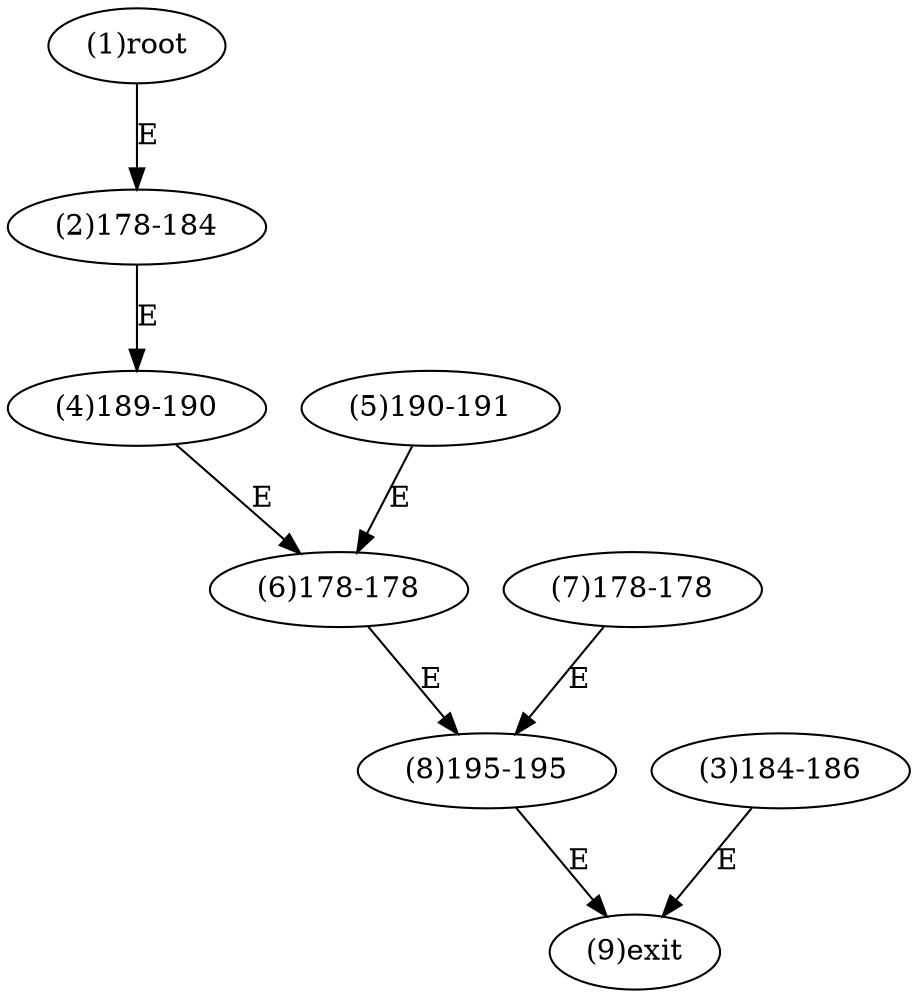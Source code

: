 digraph "" { 
1[ label="(1)root"];
2[ label="(2)178-184"];
3[ label="(3)184-186"];
4[ label="(4)189-190"];
5[ label="(5)190-191"];
6[ label="(6)178-178"];
7[ label="(7)178-178"];
8[ label="(8)195-195"];
9[ label="(9)exit"];
1->2[ label="E"];
2->4[ label="E"];
3->9[ label="E"];
4->6[ label="E"];
5->6[ label="E"];
6->8[ label="E"];
7->8[ label="E"];
8->9[ label="E"];
}
